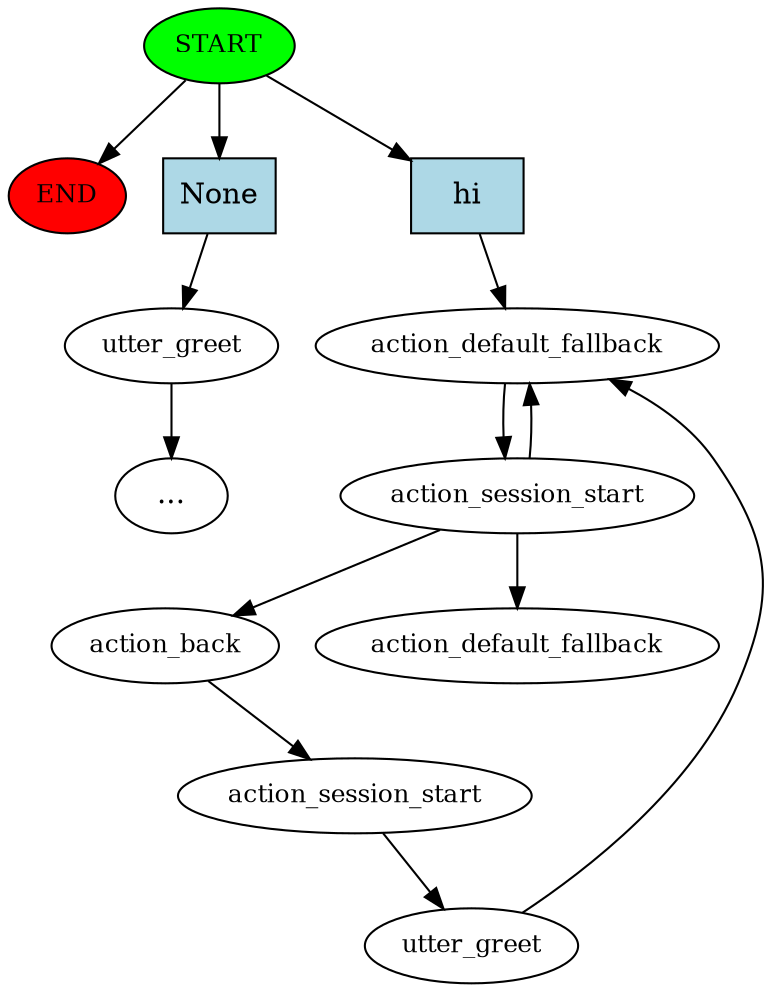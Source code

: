 digraph  {
0 [class="start active", fillcolor=green, fontsize=12, label=START, style=filled];
"-1" [class=end, fillcolor=red, fontsize=12, label=END, style=filled];
1 [class="", fontsize=12, label=utter_greet];
"-6" [class=ellipsis, label="..."];
5 [class=active, fontsize=12, label=action_default_fallback];
6 [class=active, fontsize=12, label=action_session_start];
9 [class=active, fontsize=12, label=action_back];
10 [class=active, fontsize=12, label=action_session_start];
11 [class=active, fontsize=12, label=utter_greet];
14 [class="dashed active", fontsize=12, label=action_default_fallback];
15 [class=intent, fillcolor=lightblue, label=None, shape=rect, style=filled];
16 [class="intent active", fillcolor=lightblue, label=hi, shape=rect, style=filled];
0 -> "-1"  [class="", key=NONE, label=""];
0 -> 15  [class="", key=0];
0 -> 16  [class=active, key=0];
1 -> "-6"  [class="", key=NONE, label=""];
5 -> 6  [class=active, key=NONE, label=""];
6 -> 5  [class=active, key=NONE, label=""];
6 -> 9  [class=active, key=NONE, label=""];
6 -> 14  [class=active, key=NONE, label=""];
9 -> 10  [class=active, key=NONE, label=""];
10 -> 11  [class=active, key=NONE, label=""];
11 -> 5  [class=active, key=NONE, label=""];
15 -> 1  [class="", key=0];
16 -> 5  [class=active, key=0];
}
